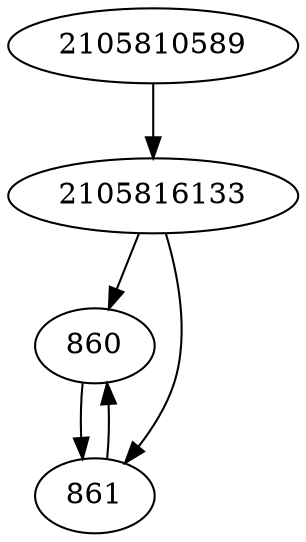 strict digraph  {
2105816133;
860;
861;
2105810589;
2105816133 -> 860;
2105816133 -> 861;
860 -> 861;
861 -> 860;
2105810589 -> 2105816133;
}
